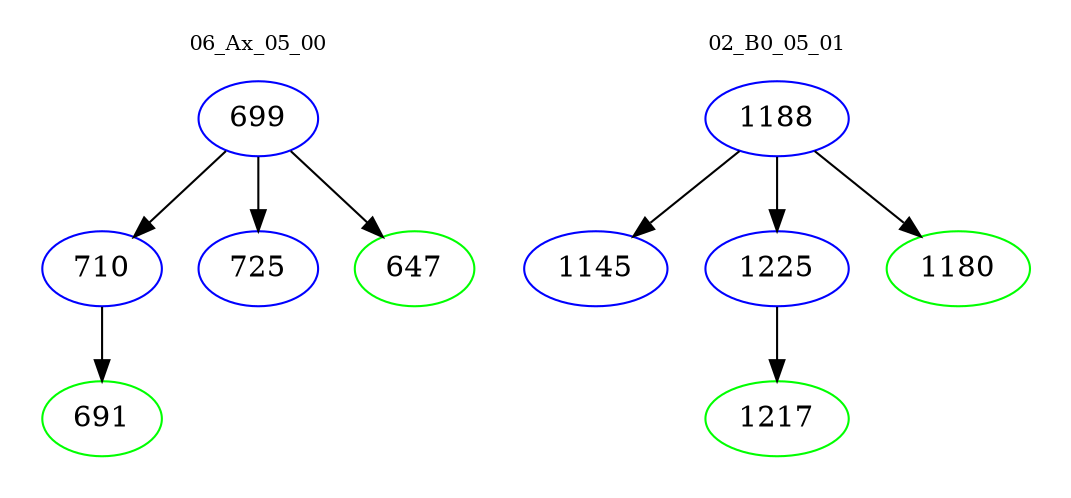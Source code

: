 digraph{
subgraph cluster_0 {
color = white
label = "06_Ax_05_00";
fontsize=10;
T0_699 [label="699", color="blue"]
T0_699 -> T0_710 [color="black"]
T0_710 [label="710", color="blue"]
T0_710 -> T0_691 [color="black"]
T0_691 [label="691", color="green"]
T0_699 -> T0_725 [color="black"]
T0_725 [label="725", color="blue"]
T0_699 -> T0_647 [color="black"]
T0_647 [label="647", color="green"]
}
subgraph cluster_1 {
color = white
label = "02_B0_05_01";
fontsize=10;
T1_1188 [label="1188", color="blue"]
T1_1188 -> T1_1145 [color="black"]
T1_1145 [label="1145", color="blue"]
T1_1188 -> T1_1225 [color="black"]
T1_1225 [label="1225", color="blue"]
T1_1225 -> T1_1217 [color="black"]
T1_1217 [label="1217", color="green"]
T1_1188 -> T1_1180 [color="black"]
T1_1180 [label="1180", color="green"]
}
}
